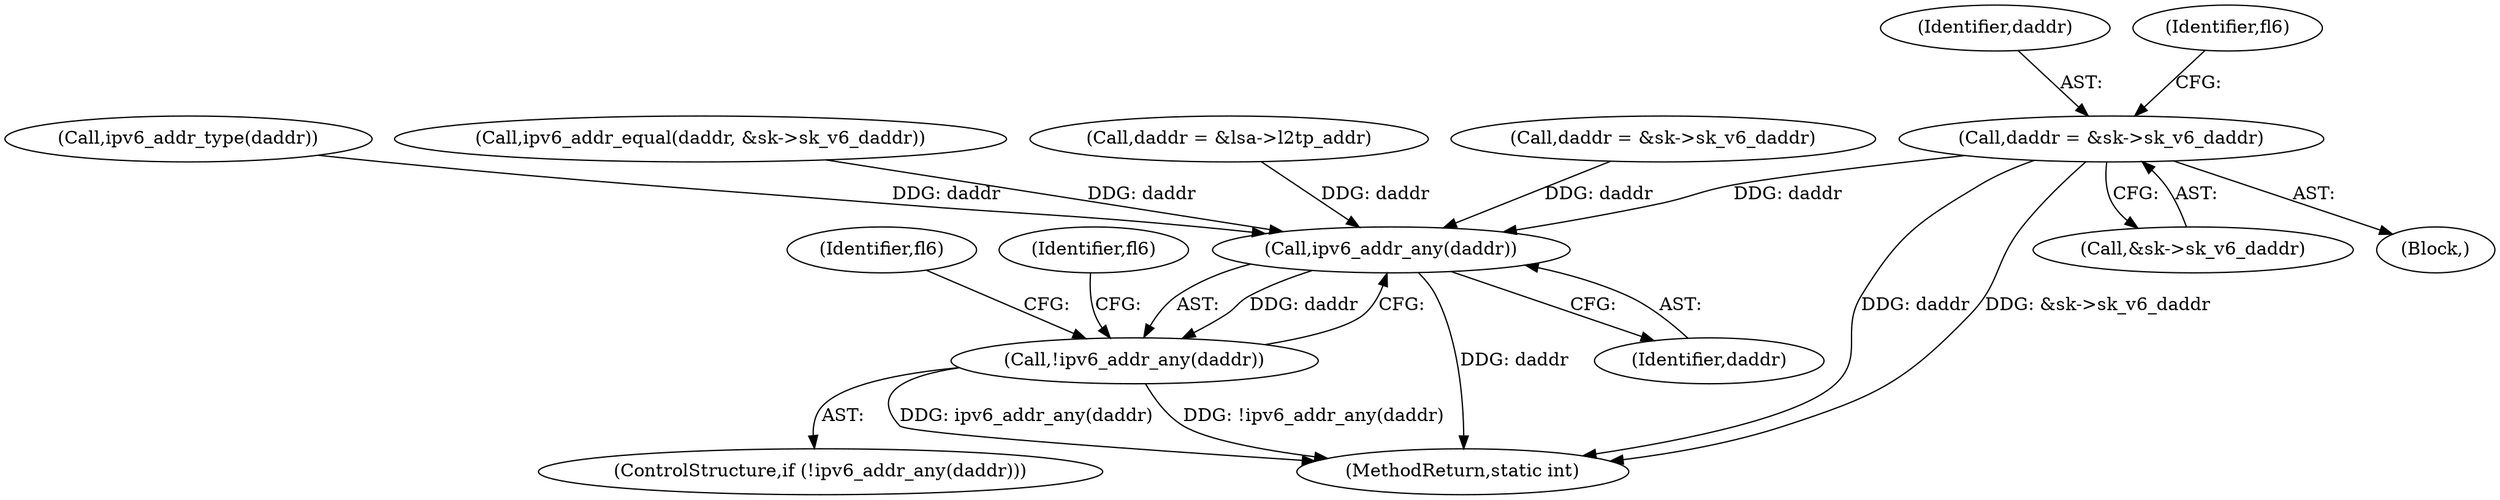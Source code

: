 digraph "0_linux_45f6fad84cc305103b28d73482b344d7f5b76f39_19@pointer" {
"1000309" [label="(Call,daddr = &sk->sk_v6_daddr)"];
"1000449" [label="(Call,ipv6_addr_any(daddr))"];
"1000448" [label="(Call,!ipv6_addr_any(daddr))"];
"1000654" [label="(MethodReturn,static int)"];
"1000309" [label="(Call,daddr = &sk->sk_v6_daddr)"];
"1000310" [label="(Identifier,daddr)"];
"1000462" [label="(Identifier,fl6)"];
"1000447" [label="(ControlStructure,if (!ipv6_addr_any(daddr)))"];
"1000311" [label="(Call,&sk->sk_v6_daddr)"];
"1000288" [label="(Call,ipv6_addr_type(daddr))"];
"1000299" [label="(Block,)"];
"1000317" [label="(Identifier,fl6)"];
"1000265" [label="(Call,ipv6_addr_equal(daddr, &sk->sk_v6_daddr))"];
"1000217" [label="(Call,daddr = &lsa->l2tp_addr)"];
"1000449" [label="(Call,ipv6_addr_any(daddr))"];
"1000271" [label="(Call,daddr = &sk->sk_v6_daddr)"];
"1000450" [label="(Identifier,daddr)"];
"1000448" [label="(Call,!ipv6_addr_any(daddr))"];
"1000453" [label="(Identifier,fl6)"];
"1000309" -> "1000299"  [label="AST: "];
"1000309" -> "1000311"  [label="CFG: "];
"1000310" -> "1000309"  [label="AST: "];
"1000311" -> "1000309"  [label="AST: "];
"1000317" -> "1000309"  [label="CFG: "];
"1000309" -> "1000654"  [label="DDG: daddr"];
"1000309" -> "1000654"  [label="DDG: &sk->sk_v6_daddr"];
"1000309" -> "1000449"  [label="DDG: daddr"];
"1000449" -> "1000448"  [label="AST: "];
"1000449" -> "1000450"  [label="CFG: "];
"1000450" -> "1000449"  [label="AST: "];
"1000448" -> "1000449"  [label="CFG: "];
"1000449" -> "1000654"  [label="DDG: daddr"];
"1000449" -> "1000448"  [label="DDG: daddr"];
"1000288" -> "1000449"  [label="DDG: daddr"];
"1000217" -> "1000449"  [label="DDG: daddr"];
"1000265" -> "1000449"  [label="DDG: daddr"];
"1000271" -> "1000449"  [label="DDG: daddr"];
"1000448" -> "1000447"  [label="AST: "];
"1000453" -> "1000448"  [label="CFG: "];
"1000462" -> "1000448"  [label="CFG: "];
"1000448" -> "1000654"  [label="DDG: ipv6_addr_any(daddr)"];
"1000448" -> "1000654"  [label="DDG: !ipv6_addr_any(daddr)"];
}
